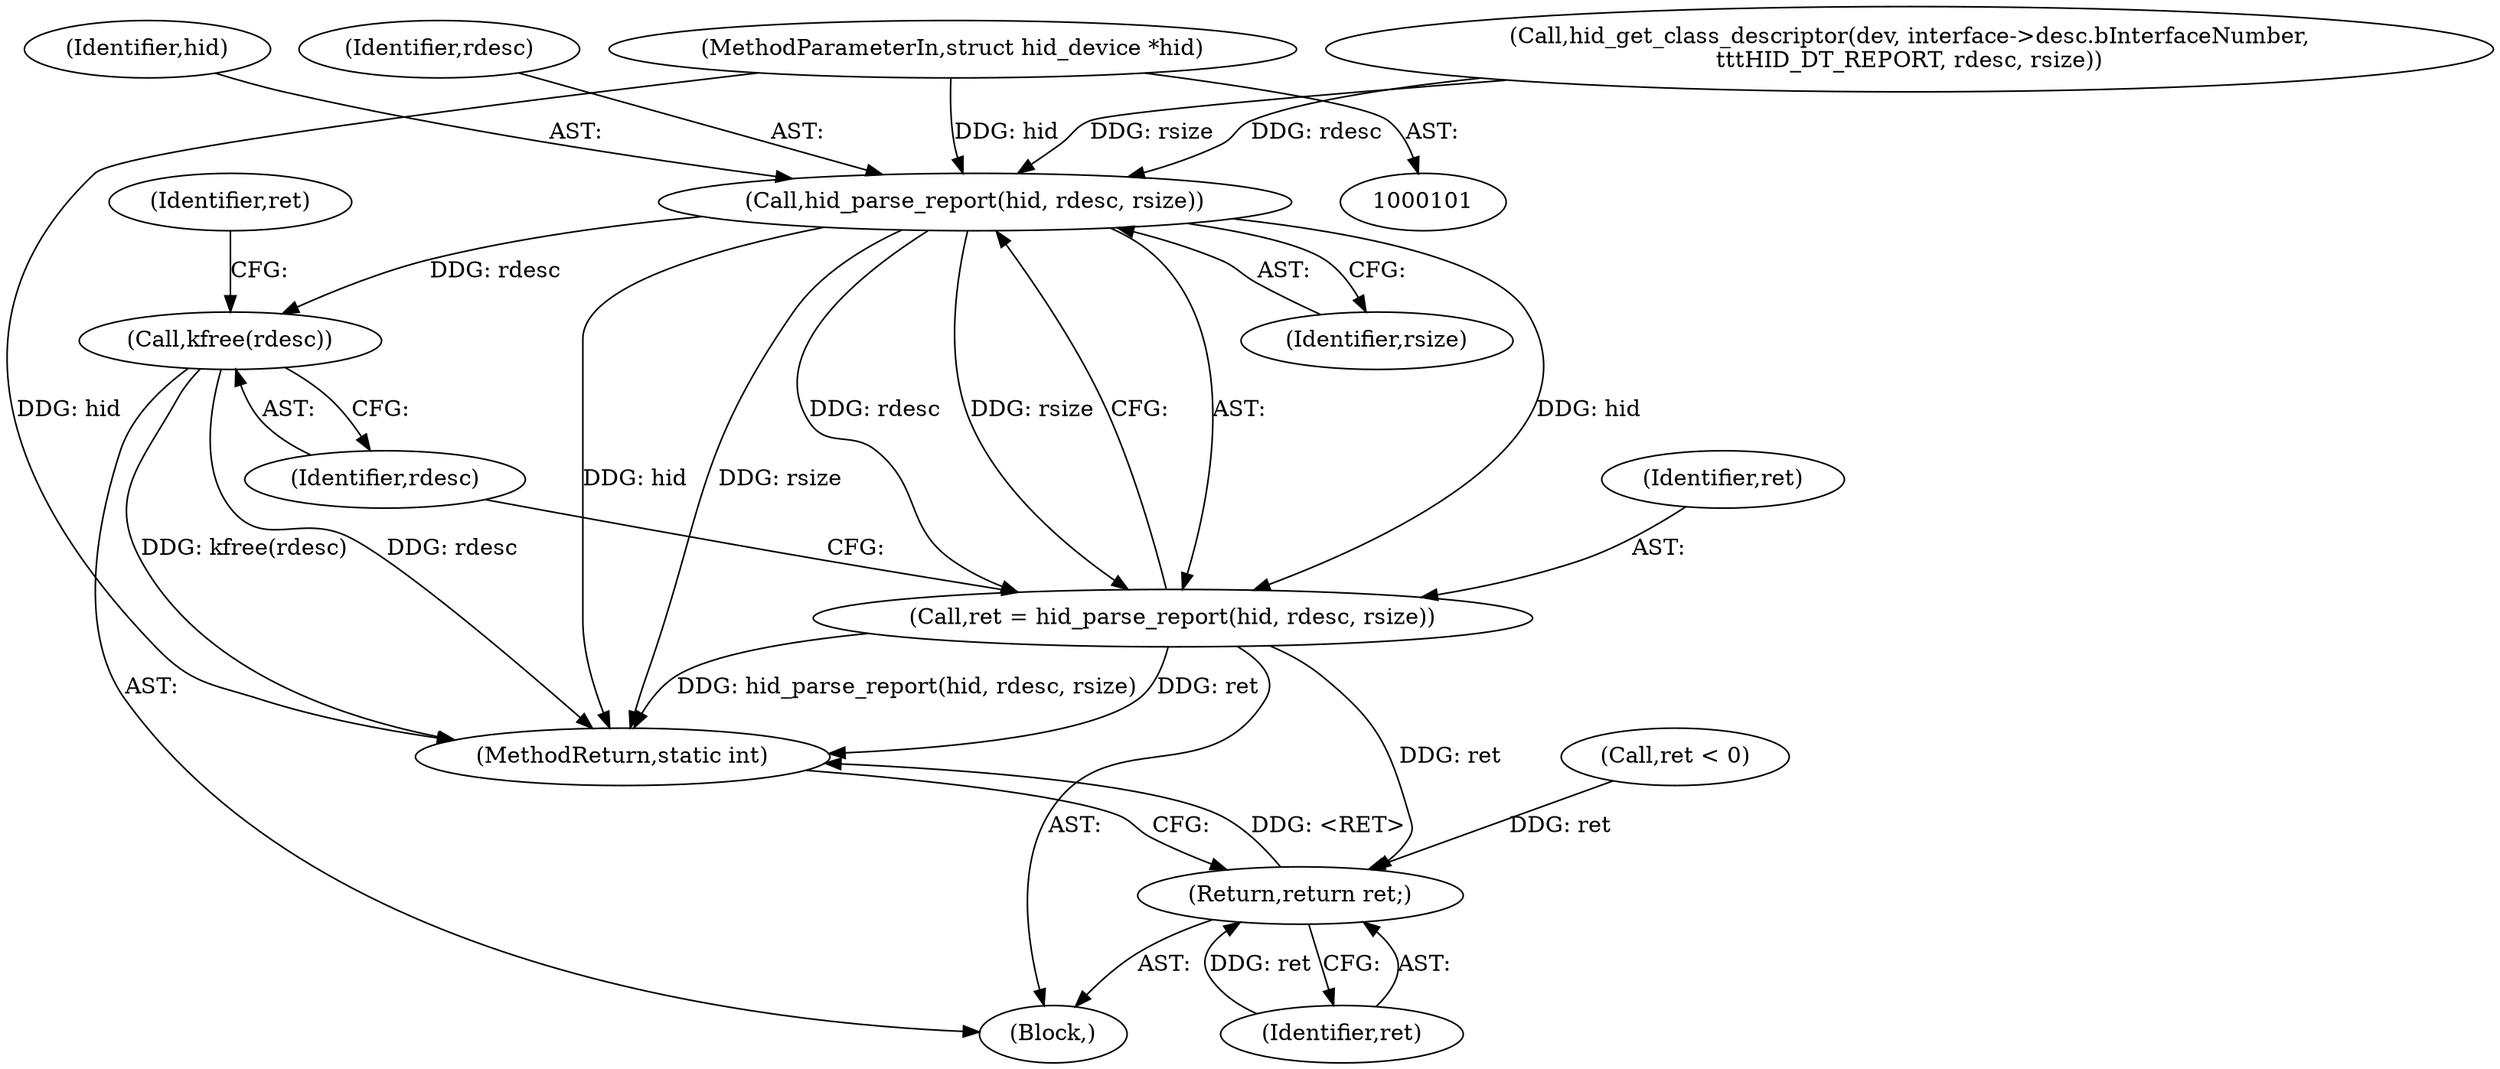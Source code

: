 digraph "0_linux_f043bfc98c193c284e2cd768fefabe18ac2fed9b@pointer" {
"1000102" [label="(MethodParameterIn,struct hid_device *hid)"];
"1000347" [label="(Call,hid_parse_report(hid, rdesc, rsize))"];
"1000345" [label="(Call,ret = hid_parse_report(hid, rdesc, rsize))"];
"1000367" [label="(Return,return ret;)"];
"1000351" [label="(Call,kfree(rdesc))"];
"1000325" [label="(Call,hid_get_class_descriptor(dev, interface->desc.bInterfaceNumber,\n\t\t\tHID_DT_REPORT, rdesc, rsize))"];
"1000345" [label="(Call,ret = hid_parse_report(hid, rdesc, rsize))"];
"1000368" [label="(Identifier,ret)"];
"1000367" [label="(Return,return ret;)"];
"1000348" [label="(Identifier,hid)"];
"1000336" [label="(Call,ret < 0)"];
"1000350" [label="(Identifier,rsize)"];
"1000346" [label="(Identifier,ret)"];
"1000347" [label="(Call,hid_parse_report(hid, rdesc, rsize))"];
"1000349" [label="(Identifier,rdesc)"];
"1000351" [label="(Call,kfree(rdesc))"];
"1000103" [label="(Block,)"];
"1000369" [label="(MethodReturn,static int)"];
"1000352" [label="(Identifier,rdesc)"];
"1000102" [label="(MethodParameterIn,struct hid_device *hid)"];
"1000354" [label="(Identifier,ret)"];
"1000102" -> "1000101"  [label="AST: "];
"1000102" -> "1000369"  [label="DDG: hid"];
"1000102" -> "1000347"  [label="DDG: hid"];
"1000347" -> "1000345"  [label="AST: "];
"1000347" -> "1000350"  [label="CFG: "];
"1000348" -> "1000347"  [label="AST: "];
"1000349" -> "1000347"  [label="AST: "];
"1000350" -> "1000347"  [label="AST: "];
"1000345" -> "1000347"  [label="CFG: "];
"1000347" -> "1000369"  [label="DDG: hid"];
"1000347" -> "1000369"  [label="DDG: rsize"];
"1000347" -> "1000345"  [label="DDG: hid"];
"1000347" -> "1000345"  [label="DDG: rdesc"];
"1000347" -> "1000345"  [label="DDG: rsize"];
"1000325" -> "1000347"  [label="DDG: rdesc"];
"1000325" -> "1000347"  [label="DDG: rsize"];
"1000347" -> "1000351"  [label="DDG: rdesc"];
"1000345" -> "1000103"  [label="AST: "];
"1000346" -> "1000345"  [label="AST: "];
"1000352" -> "1000345"  [label="CFG: "];
"1000345" -> "1000369"  [label="DDG: hid_parse_report(hid, rdesc, rsize)"];
"1000345" -> "1000369"  [label="DDG: ret"];
"1000345" -> "1000367"  [label="DDG: ret"];
"1000367" -> "1000103"  [label="AST: "];
"1000367" -> "1000368"  [label="CFG: "];
"1000368" -> "1000367"  [label="AST: "];
"1000369" -> "1000367"  [label="CFG: "];
"1000367" -> "1000369"  [label="DDG: <RET>"];
"1000368" -> "1000367"  [label="DDG: ret"];
"1000336" -> "1000367"  [label="DDG: ret"];
"1000351" -> "1000103"  [label="AST: "];
"1000351" -> "1000352"  [label="CFG: "];
"1000352" -> "1000351"  [label="AST: "];
"1000354" -> "1000351"  [label="CFG: "];
"1000351" -> "1000369"  [label="DDG: kfree(rdesc)"];
"1000351" -> "1000369"  [label="DDG: rdesc"];
}
